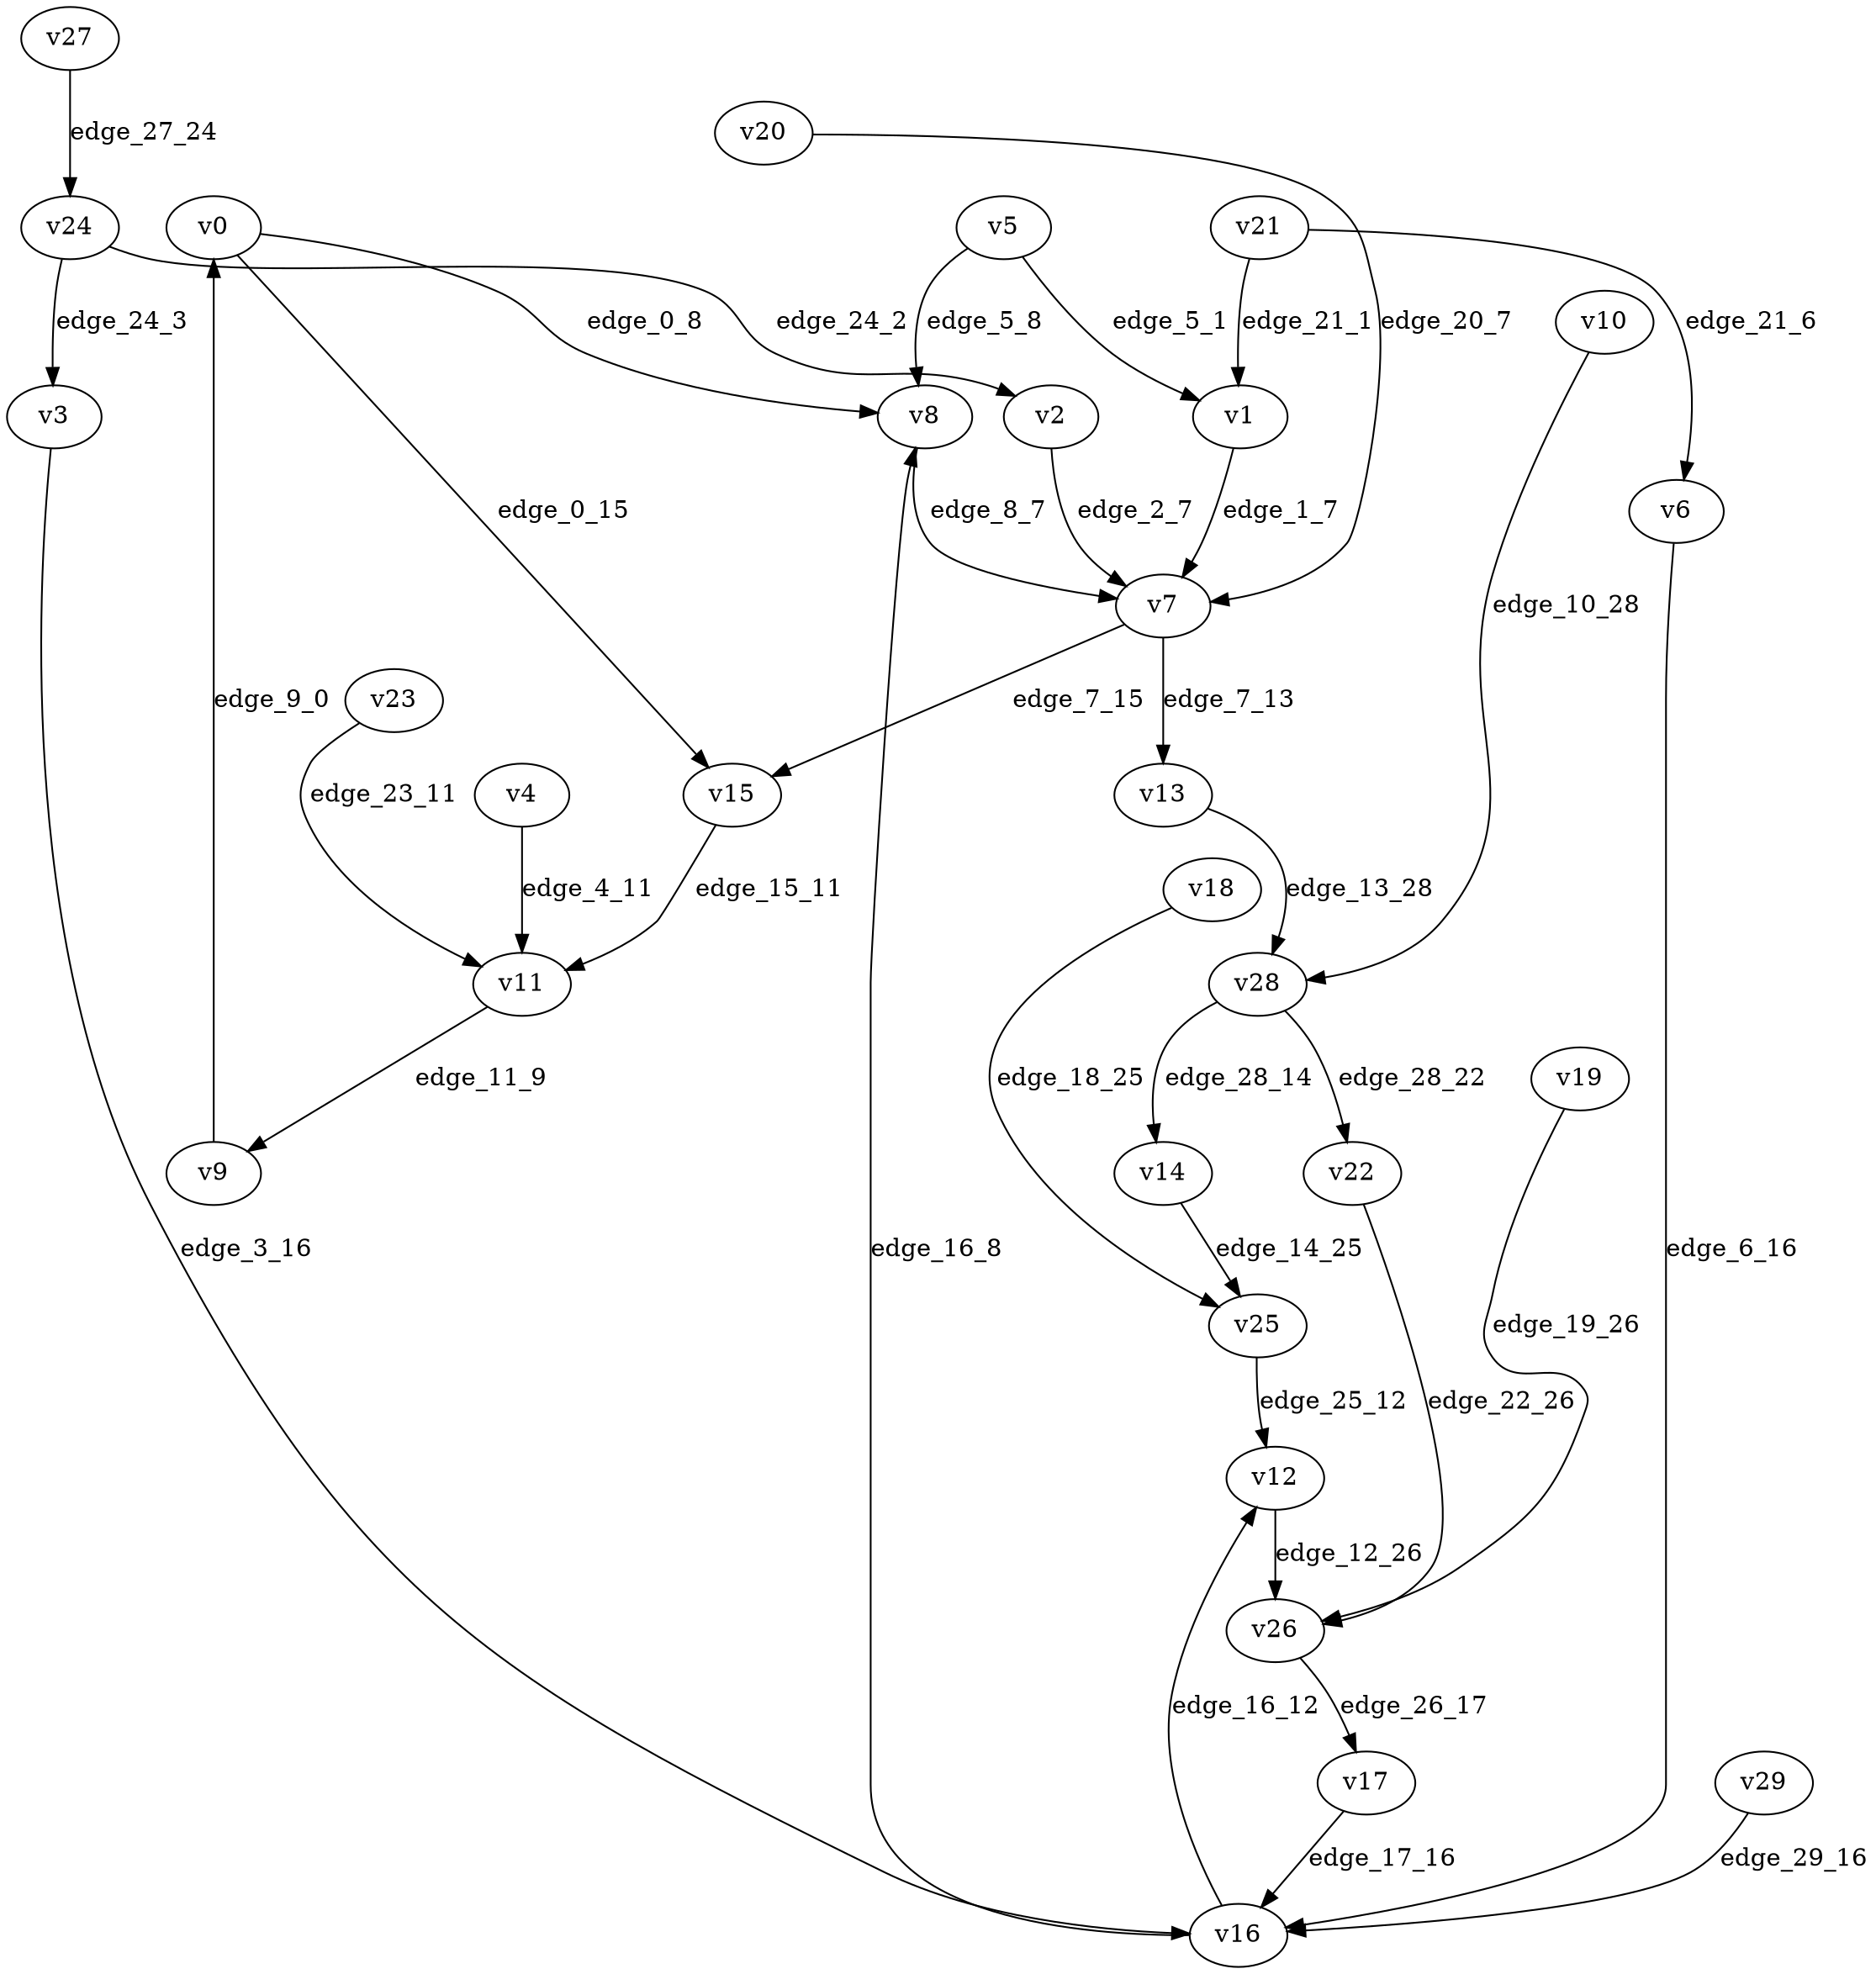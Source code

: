 digraph G {
    // Stochastic discounted game

    v0 [name="v0", player=-1];
    v1 [name="v1", player=1];
    v2 [name="v2", player=0];
    v3 [name="v3", player=1];
    v4 [name="v4", player=1];
    v5 [name="v5", player=-1];
    v6 [name="v6", player=1];
    v7 [name="v7", player=-1];
    v8 [name="v8", player=1];
    v9 [name="v9", player=1];
    v10 [name="v10", player=1];
    v11 [name="v11", player=-1];
    v12 [name="v12", player=0];
    v13 [name="v13", player=0];
    v14 [name="v14", player=0];
    v15 [name="v15", player=1];
    v16 [name="v16", player=-1];
    v17 [name="v17", player=0];
    v18 [name="v18", player=1];
    v19 [name="v19", player=0];
    v20 [name="v20", player=0];
    v21 [name="v21", player=-1];
    v22 [name="v22", player=0];
    v23 [name="v23", player=0];
    v24 [name="v24", player=-1];
    v25 [name="v25", player=-1];
    v26 [name="v26", player=-1];
    v27 [name="v27", player=0];
    v28 [name="v28", player=-1];
    v29 [name="v29", player=1];

    v0 -> v15 [label="edge_0_15", probability=0.310092];
    v0 -> v8 [label="edge_0_8", probability=0.689908];
    v1 -> v7 [label="edge_1_7", weight=6.445536, discount=0.453064];
    v2 -> v7 [label="edge_2_7", weight=-8.474269, discount=0.352773];
    v3 -> v16 [label="edge_3_16", weight=-1.399322, discount=0.557214];
    v4 -> v11 [label="edge_4_11", weight=5.174572, discount=0.422708];
    v5 -> v1 [label="edge_5_1", probability=0.413459];
    v5 -> v8 [label="edge_5_8", probability=0.586541];
    v6 -> v16 [label="edge_6_16", weight=1.807553, discount=0.642641];
    v7 -> v15 [label="edge_7_15", probability=0.457614];
    v7 -> v13 [label="edge_7_13", probability=0.542386];
    v8 -> v7 [label="edge_8_7", weight=5.061078, discount=0.328344];
    v9 -> v0 [label="edge_9_0", weight=6.480434, discount=0.598185];
    v10 -> v28 [label="edge_10_28", weight=-8.703518, discount=0.481510];
    v11 -> v9 [label="edge_11_9", probability=1.000000];
    v12 -> v26 [label="edge_12_26", weight=6.195119, discount=0.491687];
    v13 -> v28 [label="edge_13_28", weight=-2.139929, discount=0.514816];
    v14 -> v25 [label="edge_14_25", weight=0.915799, discount=0.390441];
    v15 -> v11 [label="edge_15_11", weight=-2.936663, discount=0.455593];
    v16 -> v12 [label="edge_16_12", probability=0.458960];
    v16 -> v8 [label="edge_16_8", probability=0.541040];
    v17 -> v16 [label="edge_17_16", weight=-6.547955, discount=0.215167];
    v18 -> v25 [label="edge_18_25", weight=-0.465754, discount=0.832297];
    v19 -> v26 [label="edge_19_26", weight=-5.296927, discount=0.362969];
    v20 -> v7 [label="edge_20_7", weight=-4.699440, discount=0.766033];
    v21 -> v6 [label="edge_21_6", probability=0.473852];
    v21 -> v1 [label="edge_21_1", probability=0.526148];
    v22 -> v26 [label="edge_22_26", weight=0.355018, discount=0.302994];
    v23 -> v11 [label="edge_23_11", weight=0.555975, discount=0.823800];
    v24 -> v3 [label="edge_24_3", probability=0.403159];
    v24 -> v2 [label="edge_24_2", probability=0.596841];
    v25 -> v12 [label="edge_25_12", probability=1.000000];
    v26 -> v17 [label="edge_26_17", probability=1.000000];
    v27 -> v24 [label="edge_27_24", weight=6.870094, discount=0.752007];
    v28 -> v14 [label="edge_28_14", probability=0.514082];
    v28 -> v22 [label="edge_28_22", probability=0.485918];
    v29 -> v16 [label="edge_29_16", weight=1.667423, discount=0.736707];
}